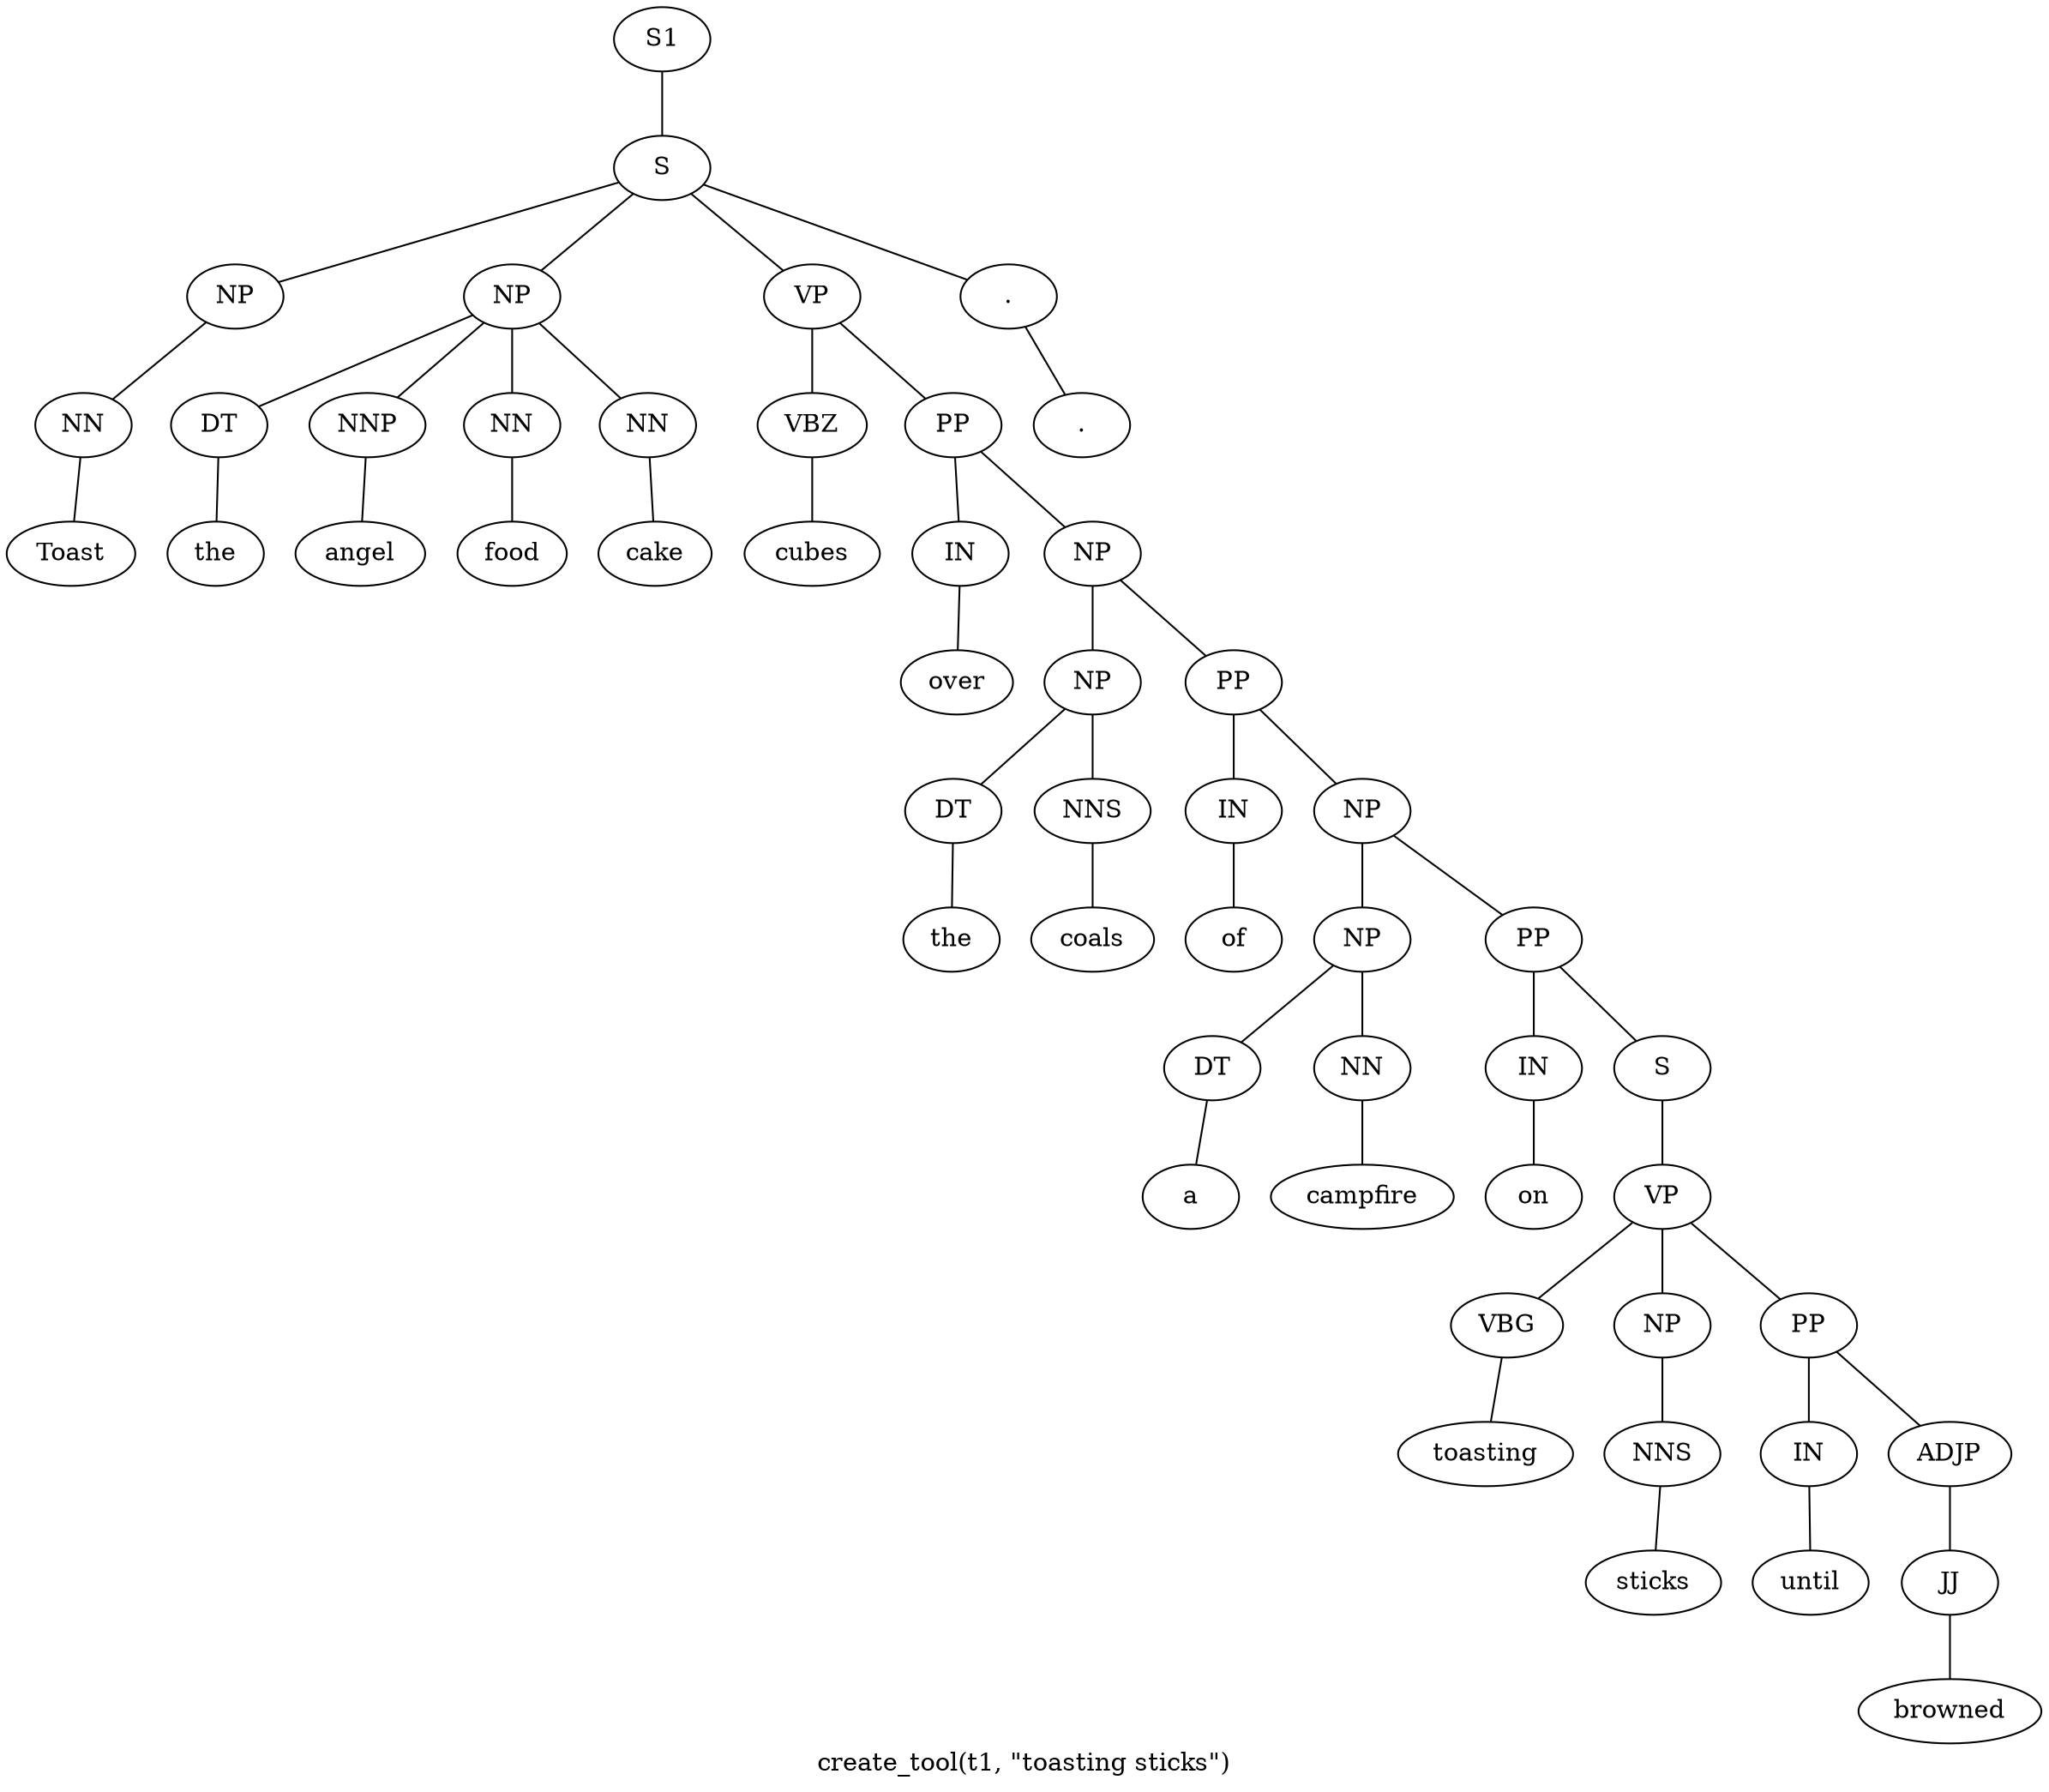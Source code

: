 graph SyntaxGraph {
	label = "create_tool(t1, \"toasting sticks\")";
	Node0 [label="S1"];
	Node1 [label="S"];
	Node2 [label="NP"];
	Node3 [label="NN"];
	Node4 [label="Toast"];
	Node5 [label="NP"];
	Node6 [label="DT"];
	Node7 [label="the"];
	Node8 [label="NNP"];
	Node9 [label="angel"];
	Node10 [label="NN"];
	Node11 [label="food"];
	Node12 [label="NN"];
	Node13 [label="cake"];
	Node14 [label="VP"];
	Node15 [label="VBZ"];
	Node16 [label="cubes"];
	Node17 [label="PP"];
	Node18 [label="IN"];
	Node19 [label="over"];
	Node20 [label="NP"];
	Node21 [label="NP"];
	Node22 [label="DT"];
	Node23 [label="the"];
	Node24 [label="NNS"];
	Node25 [label="coals"];
	Node26 [label="PP"];
	Node27 [label="IN"];
	Node28 [label="of"];
	Node29 [label="NP"];
	Node30 [label="NP"];
	Node31 [label="DT"];
	Node32 [label="a"];
	Node33 [label="NN"];
	Node34 [label="campfire"];
	Node35 [label="PP"];
	Node36 [label="IN"];
	Node37 [label="on"];
	Node38 [label="S"];
	Node39 [label="VP"];
	Node40 [label="VBG"];
	Node41 [label="toasting"];
	Node42 [label="NP"];
	Node43 [label="NNS"];
	Node44 [label="sticks"];
	Node45 [label="PP"];
	Node46 [label="IN"];
	Node47 [label="until"];
	Node48 [label="ADJP"];
	Node49 [label="JJ"];
	Node50 [label="browned"];
	Node51 [label="."];
	Node52 [label="."];

	Node0 -- Node1;
	Node1 -- Node2;
	Node1 -- Node5;
	Node1 -- Node14;
	Node1 -- Node51;
	Node2 -- Node3;
	Node3 -- Node4;
	Node5 -- Node6;
	Node5 -- Node8;
	Node5 -- Node10;
	Node5 -- Node12;
	Node6 -- Node7;
	Node8 -- Node9;
	Node10 -- Node11;
	Node12 -- Node13;
	Node14 -- Node15;
	Node14 -- Node17;
	Node15 -- Node16;
	Node17 -- Node18;
	Node17 -- Node20;
	Node18 -- Node19;
	Node20 -- Node21;
	Node20 -- Node26;
	Node21 -- Node22;
	Node21 -- Node24;
	Node22 -- Node23;
	Node24 -- Node25;
	Node26 -- Node27;
	Node26 -- Node29;
	Node27 -- Node28;
	Node29 -- Node30;
	Node29 -- Node35;
	Node30 -- Node31;
	Node30 -- Node33;
	Node31 -- Node32;
	Node33 -- Node34;
	Node35 -- Node36;
	Node35 -- Node38;
	Node36 -- Node37;
	Node38 -- Node39;
	Node39 -- Node40;
	Node39 -- Node42;
	Node39 -- Node45;
	Node40 -- Node41;
	Node42 -- Node43;
	Node43 -- Node44;
	Node45 -- Node46;
	Node45 -- Node48;
	Node46 -- Node47;
	Node48 -- Node49;
	Node49 -- Node50;
	Node51 -- Node52;
}